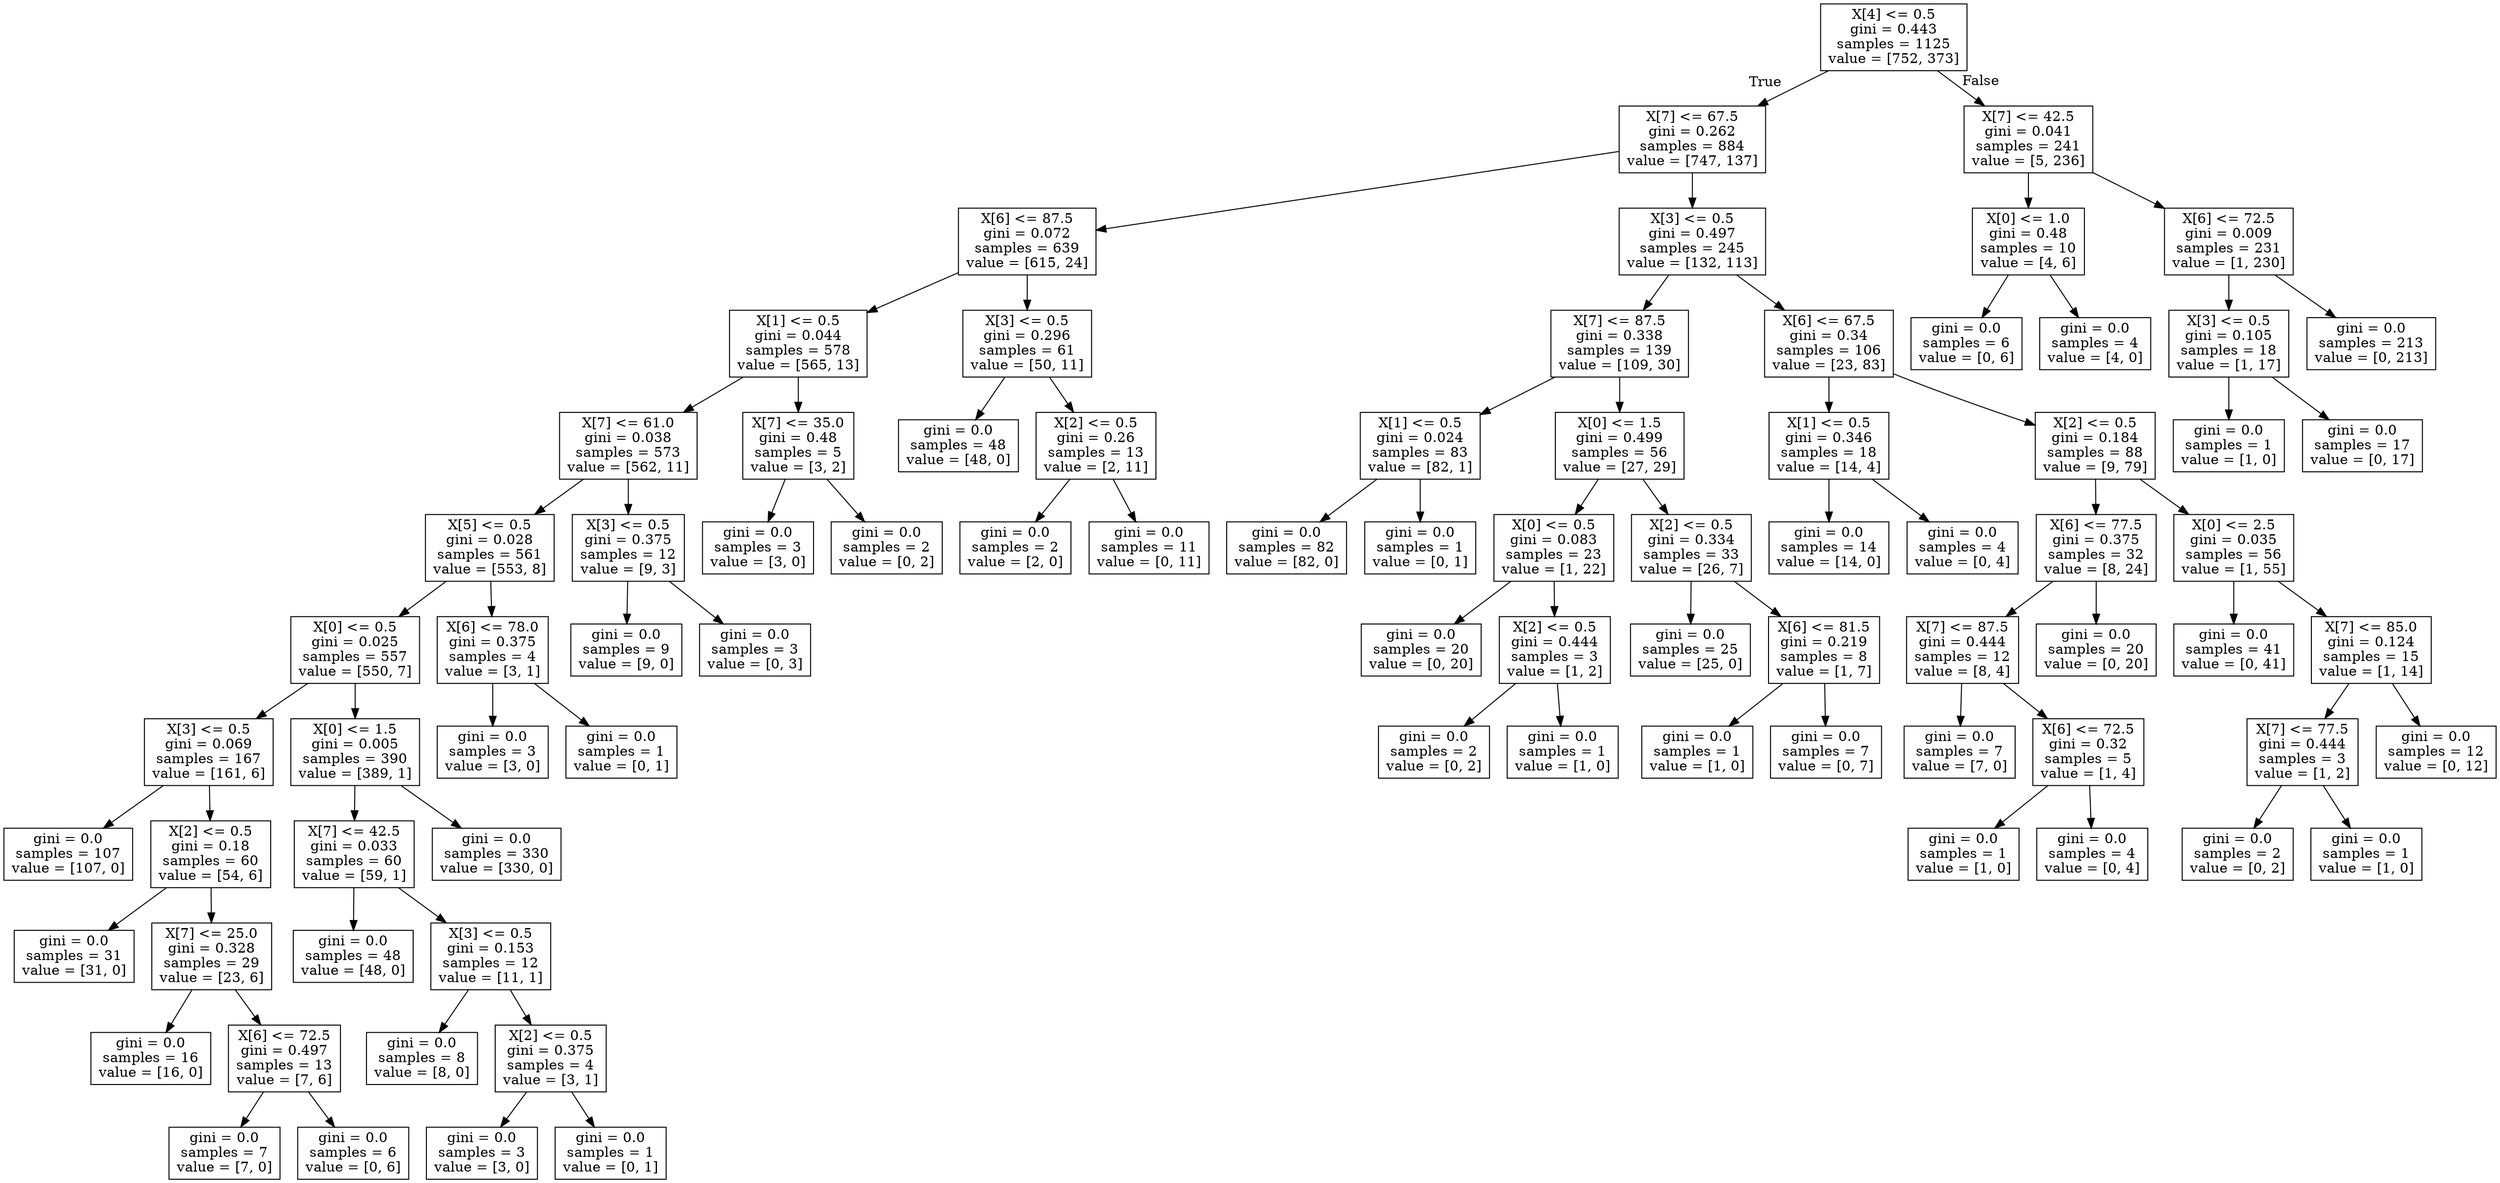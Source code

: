 digraph Tree {
node [shape=box] ;
0 [label="X[4] <= 0.5\ngini = 0.443\nsamples = 1125\nvalue = [752, 373]"] ;
1 [label="X[7] <= 67.5\ngini = 0.262\nsamples = 884\nvalue = [747, 137]"] ;
0 -> 1 [labeldistance=2.5, labelangle=45, headlabel="True"] ;
2 [label="X[6] <= 87.5\ngini = 0.072\nsamples = 639\nvalue = [615, 24]"] ;
1 -> 2 ;
3 [label="X[1] <= 0.5\ngini = 0.044\nsamples = 578\nvalue = [565, 13]"] ;
2 -> 3 ;
4 [label="X[7] <= 61.0\ngini = 0.038\nsamples = 573\nvalue = [562, 11]"] ;
3 -> 4 ;
5 [label="X[5] <= 0.5\ngini = 0.028\nsamples = 561\nvalue = [553, 8]"] ;
4 -> 5 ;
6 [label="X[0] <= 0.5\ngini = 0.025\nsamples = 557\nvalue = [550, 7]"] ;
5 -> 6 ;
7 [label="X[3] <= 0.5\ngini = 0.069\nsamples = 167\nvalue = [161, 6]"] ;
6 -> 7 ;
8 [label="gini = 0.0\nsamples = 107\nvalue = [107, 0]"] ;
7 -> 8 ;
9 [label="X[2] <= 0.5\ngini = 0.18\nsamples = 60\nvalue = [54, 6]"] ;
7 -> 9 ;
10 [label="gini = 0.0\nsamples = 31\nvalue = [31, 0]"] ;
9 -> 10 ;
11 [label="X[7] <= 25.0\ngini = 0.328\nsamples = 29\nvalue = [23, 6]"] ;
9 -> 11 ;
12 [label="gini = 0.0\nsamples = 16\nvalue = [16, 0]"] ;
11 -> 12 ;
13 [label="X[6] <= 72.5\ngini = 0.497\nsamples = 13\nvalue = [7, 6]"] ;
11 -> 13 ;
14 [label="gini = 0.0\nsamples = 7\nvalue = [7, 0]"] ;
13 -> 14 ;
15 [label="gini = 0.0\nsamples = 6\nvalue = [0, 6]"] ;
13 -> 15 ;
16 [label="X[0] <= 1.5\ngini = 0.005\nsamples = 390\nvalue = [389, 1]"] ;
6 -> 16 ;
17 [label="X[7] <= 42.5\ngini = 0.033\nsamples = 60\nvalue = [59, 1]"] ;
16 -> 17 ;
18 [label="gini = 0.0\nsamples = 48\nvalue = [48, 0]"] ;
17 -> 18 ;
19 [label="X[3] <= 0.5\ngini = 0.153\nsamples = 12\nvalue = [11, 1]"] ;
17 -> 19 ;
20 [label="gini = 0.0\nsamples = 8\nvalue = [8, 0]"] ;
19 -> 20 ;
21 [label="X[2] <= 0.5\ngini = 0.375\nsamples = 4\nvalue = [3, 1]"] ;
19 -> 21 ;
22 [label="gini = 0.0\nsamples = 3\nvalue = [3, 0]"] ;
21 -> 22 ;
23 [label="gini = 0.0\nsamples = 1\nvalue = [0, 1]"] ;
21 -> 23 ;
24 [label="gini = 0.0\nsamples = 330\nvalue = [330, 0]"] ;
16 -> 24 ;
25 [label="X[6] <= 78.0\ngini = 0.375\nsamples = 4\nvalue = [3, 1]"] ;
5 -> 25 ;
26 [label="gini = 0.0\nsamples = 3\nvalue = [3, 0]"] ;
25 -> 26 ;
27 [label="gini = 0.0\nsamples = 1\nvalue = [0, 1]"] ;
25 -> 27 ;
28 [label="X[3] <= 0.5\ngini = 0.375\nsamples = 12\nvalue = [9, 3]"] ;
4 -> 28 ;
29 [label="gini = 0.0\nsamples = 9\nvalue = [9, 0]"] ;
28 -> 29 ;
30 [label="gini = 0.0\nsamples = 3\nvalue = [0, 3]"] ;
28 -> 30 ;
31 [label="X[7] <= 35.0\ngini = 0.48\nsamples = 5\nvalue = [3, 2]"] ;
3 -> 31 ;
32 [label="gini = 0.0\nsamples = 3\nvalue = [3, 0]"] ;
31 -> 32 ;
33 [label="gini = 0.0\nsamples = 2\nvalue = [0, 2]"] ;
31 -> 33 ;
34 [label="X[3] <= 0.5\ngini = 0.296\nsamples = 61\nvalue = [50, 11]"] ;
2 -> 34 ;
35 [label="gini = 0.0\nsamples = 48\nvalue = [48, 0]"] ;
34 -> 35 ;
36 [label="X[2] <= 0.5\ngini = 0.26\nsamples = 13\nvalue = [2, 11]"] ;
34 -> 36 ;
37 [label="gini = 0.0\nsamples = 2\nvalue = [2, 0]"] ;
36 -> 37 ;
38 [label="gini = 0.0\nsamples = 11\nvalue = [0, 11]"] ;
36 -> 38 ;
39 [label="X[3] <= 0.5\ngini = 0.497\nsamples = 245\nvalue = [132, 113]"] ;
1 -> 39 ;
40 [label="X[7] <= 87.5\ngini = 0.338\nsamples = 139\nvalue = [109, 30]"] ;
39 -> 40 ;
41 [label="X[1] <= 0.5\ngini = 0.024\nsamples = 83\nvalue = [82, 1]"] ;
40 -> 41 ;
42 [label="gini = 0.0\nsamples = 82\nvalue = [82, 0]"] ;
41 -> 42 ;
43 [label="gini = 0.0\nsamples = 1\nvalue = [0, 1]"] ;
41 -> 43 ;
44 [label="X[0] <= 1.5\ngini = 0.499\nsamples = 56\nvalue = [27, 29]"] ;
40 -> 44 ;
45 [label="X[0] <= 0.5\ngini = 0.083\nsamples = 23\nvalue = [1, 22]"] ;
44 -> 45 ;
46 [label="gini = 0.0\nsamples = 20\nvalue = [0, 20]"] ;
45 -> 46 ;
47 [label="X[2] <= 0.5\ngini = 0.444\nsamples = 3\nvalue = [1, 2]"] ;
45 -> 47 ;
48 [label="gini = 0.0\nsamples = 2\nvalue = [0, 2]"] ;
47 -> 48 ;
49 [label="gini = 0.0\nsamples = 1\nvalue = [1, 0]"] ;
47 -> 49 ;
50 [label="X[2] <= 0.5\ngini = 0.334\nsamples = 33\nvalue = [26, 7]"] ;
44 -> 50 ;
51 [label="gini = 0.0\nsamples = 25\nvalue = [25, 0]"] ;
50 -> 51 ;
52 [label="X[6] <= 81.5\ngini = 0.219\nsamples = 8\nvalue = [1, 7]"] ;
50 -> 52 ;
53 [label="gini = 0.0\nsamples = 1\nvalue = [1, 0]"] ;
52 -> 53 ;
54 [label="gini = 0.0\nsamples = 7\nvalue = [0, 7]"] ;
52 -> 54 ;
55 [label="X[6] <= 67.5\ngini = 0.34\nsamples = 106\nvalue = [23, 83]"] ;
39 -> 55 ;
56 [label="X[1] <= 0.5\ngini = 0.346\nsamples = 18\nvalue = [14, 4]"] ;
55 -> 56 ;
57 [label="gini = 0.0\nsamples = 14\nvalue = [14, 0]"] ;
56 -> 57 ;
58 [label="gini = 0.0\nsamples = 4\nvalue = [0, 4]"] ;
56 -> 58 ;
59 [label="X[2] <= 0.5\ngini = 0.184\nsamples = 88\nvalue = [9, 79]"] ;
55 -> 59 ;
60 [label="X[6] <= 77.5\ngini = 0.375\nsamples = 32\nvalue = [8, 24]"] ;
59 -> 60 ;
61 [label="X[7] <= 87.5\ngini = 0.444\nsamples = 12\nvalue = [8, 4]"] ;
60 -> 61 ;
62 [label="gini = 0.0\nsamples = 7\nvalue = [7, 0]"] ;
61 -> 62 ;
63 [label="X[6] <= 72.5\ngini = 0.32\nsamples = 5\nvalue = [1, 4]"] ;
61 -> 63 ;
64 [label="gini = 0.0\nsamples = 1\nvalue = [1, 0]"] ;
63 -> 64 ;
65 [label="gini = 0.0\nsamples = 4\nvalue = [0, 4]"] ;
63 -> 65 ;
66 [label="gini = 0.0\nsamples = 20\nvalue = [0, 20]"] ;
60 -> 66 ;
67 [label="X[0] <= 2.5\ngini = 0.035\nsamples = 56\nvalue = [1, 55]"] ;
59 -> 67 ;
68 [label="gini = 0.0\nsamples = 41\nvalue = [0, 41]"] ;
67 -> 68 ;
69 [label="X[7] <= 85.0\ngini = 0.124\nsamples = 15\nvalue = [1, 14]"] ;
67 -> 69 ;
70 [label="X[7] <= 77.5\ngini = 0.444\nsamples = 3\nvalue = [1, 2]"] ;
69 -> 70 ;
71 [label="gini = 0.0\nsamples = 2\nvalue = [0, 2]"] ;
70 -> 71 ;
72 [label="gini = 0.0\nsamples = 1\nvalue = [1, 0]"] ;
70 -> 72 ;
73 [label="gini = 0.0\nsamples = 12\nvalue = [0, 12]"] ;
69 -> 73 ;
74 [label="X[7] <= 42.5\ngini = 0.041\nsamples = 241\nvalue = [5, 236]"] ;
0 -> 74 [labeldistance=2.5, labelangle=-45, headlabel="False"] ;
75 [label="X[0] <= 1.0\ngini = 0.48\nsamples = 10\nvalue = [4, 6]"] ;
74 -> 75 ;
76 [label="gini = 0.0\nsamples = 6\nvalue = [0, 6]"] ;
75 -> 76 ;
77 [label="gini = 0.0\nsamples = 4\nvalue = [4, 0]"] ;
75 -> 77 ;
78 [label="X[6] <= 72.5\ngini = 0.009\nsamples = 231\nvalue = [1, 230]"] ;
74 -> 78 ;
79 [label="X[3] <= 0.5\ngini = 0.105\nsamples = 18\nvalue = [1, 17]"] ;
78 -> 79 ;
80 [label="gini = 0.0\nsamples = 1\nvalue = [1, 0]"] ;
79 -> 80 ;
81 [label="gini = 0.0\nsamples = 17\nvalue = [0, 17]"] ;
79 -> 81 ;
82 [label="gini = 0.0\nsamples = 213\nvalue = [0, 213]"] ;
78 -> 82 ;
}